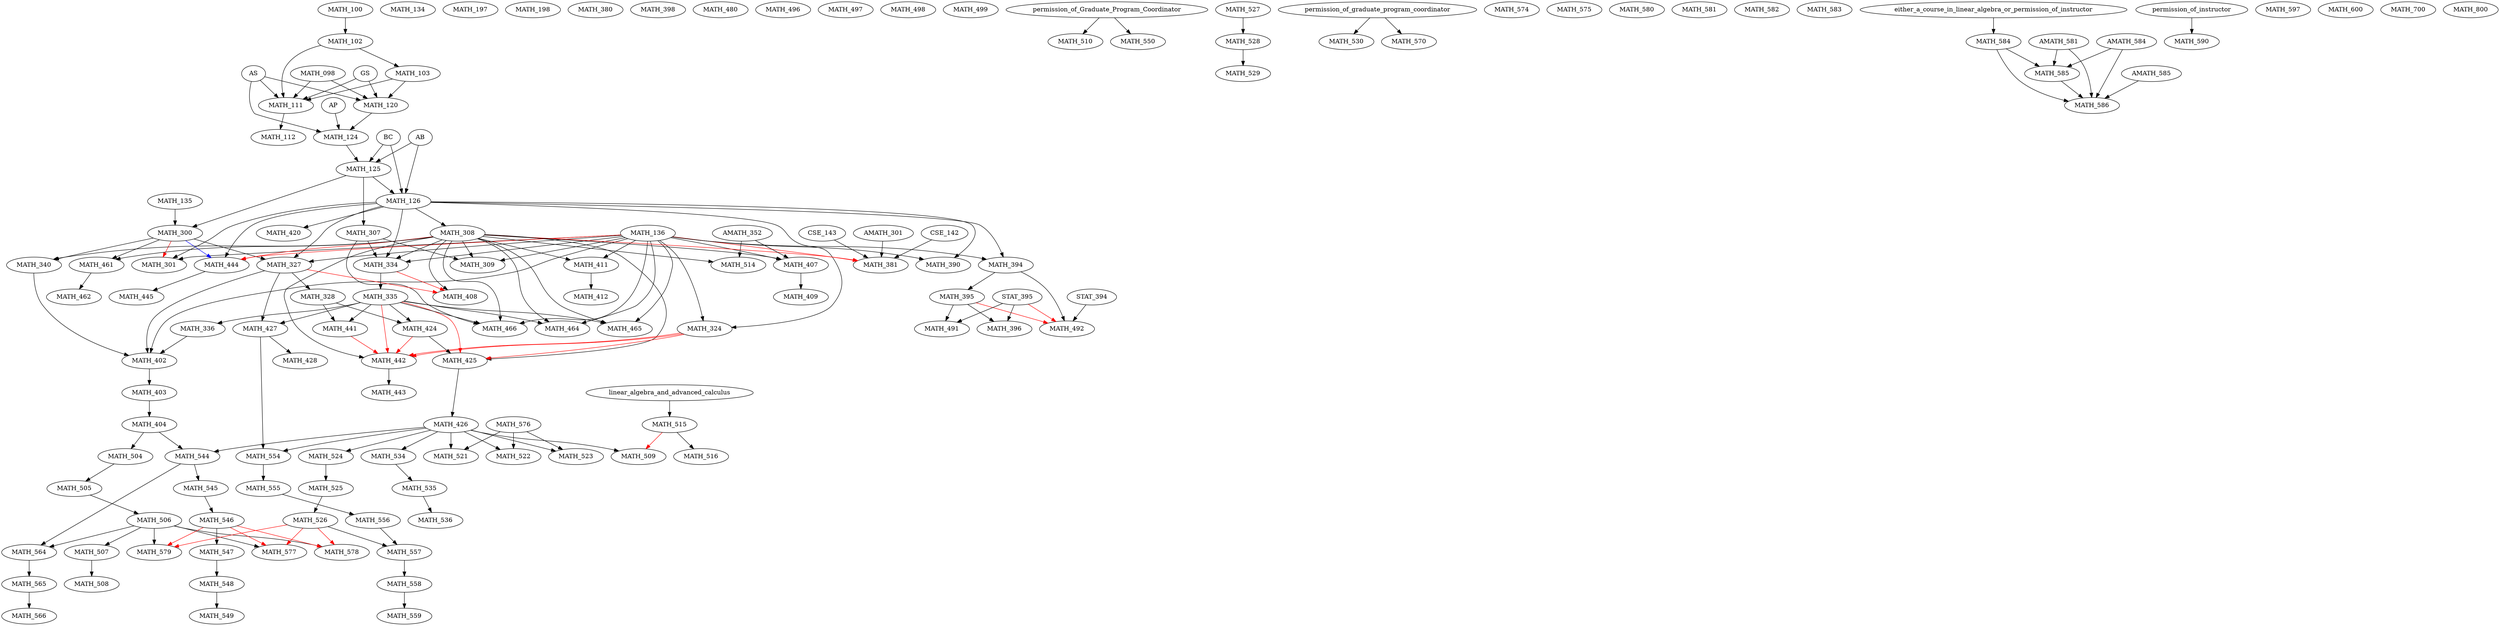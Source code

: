 digraph G {
    MATH_098;
    MATH_100;
    edge [color=black];
    MATH_100 -> MATH_102;
    edge [color=black];
    MATH_102 -> MATH_103;
    edge [color=black];
    MATH_098 -> MATH_111;
    MATH_102 -> MATH_111;
    MATH_103 -> MATH_111;
    GS -> MATH_111;
    AS -> MATH_111;
    edge [color=black];
    MATH_111 -> MATH_112;
    edge [color=black];
    MATH_098 -> MATH_120;
    MATH_103 -> MATH_120;
    GS -> MATH_120;
    AS -> MATH_120;
    edge [color=black];
    MATH_120 -> MATH_124;
    AS -> MATH_124;
    AP -> MATH_124;
    edge [color=black];
    MATH_124 -> MATH_125;
    AB -> MATH_125;
    BC -> MATH_125;
    edge [color=black];
    MATH_125 -> MATH_126;
    AB -> MATH_126;
    BC -> MATH_126;
    MATH_134;
    MATH_135;
    MATH_136;
    MATH_197;
    MATH_198;
    edge [color=black];
    MATH_125 -> MATH_300;
    MATH_135 -> MATH_300;
    edge [color=black];
    MATH_126 -> MATH_301;
    MATH_136 -> MATH_301;
    edge [color=red];
    MATH_300 -> MATH_301;
    edge [color=black];
    MATH_125 -> MATH_307;
    edge [color=black];
    MATH_126 -> MATH_308;
    edge [color=black];
    MATH_307 -> MATH_309;
    MATH_308 -> MATH_309;
    MATH_136 -> MATH_309;
    edge [color=black];
    MATH_126 -> MATH_324;
    MATH_136 -> MATH_324;
    edge [color=black];
    MATH_126 -> MATH_327;
    MATH_300 -> MATH_327;
    MATH_136 -> MATH_327;
    edge [color=black];
    MATH_327 -> MATH_328;
    edge [color=black];
    MATH_136 -> MATH_334;
    MATH_126 -> MATH_334;
    MATH_307 -> MATH_334;
    MATH_308 -> MATH_334;
    edge [color=black];
    MATH_334 -> MATH_335;
    edge [color=black];
    MATH_335 -> MATH_336;
    edge [color=black];
    MATH_300 -> MATH_340;
    MATH_308 -> MATH_340;
    MATH_380;
    edge [color=black];
    CSE_142 -> MATH_381;
    CSE_143 -> MATH_381;
    AMATH_301 -> MATH_381;
    edge [color=red];
    MATH_136 -> MATH_381;
    MATH_308 -> MATH_381;
    edge [color=black];
    MATH_126 -> MATH_390;
    MATH_136 -> MATH_390;
    edge [color=black];
    MATH_126 -> MATH_394;
    MATH_136 -> MATH_394;
    edge [color=black];
    MATH_394 -> MATH_395;
    edge [color=black];
    MATH_395 -> MATH_396;
    STAT_395 -> MATH_396;
    MATH_398;
    edge [color=black];
    MATH_136 -> MATH_402;
    MATH_327 -> MATH_402;
    MATH_336 -> MATH_402;
    MATH_340 -> MATH_402;
    edge [color=black];
    MATH_402 -> MATH_403;
    edge [color=black];
    MATH_403 -> MATH_404;
    edge [color=black];
    MATH_136 -> MATH_407;
    MATH_308 -> MATH_407;
    AMATH_352 -> MATH_407;
    edge [color=black];
    MATH_308 -> MATH_408;
    edge [color=red];
    MATH_327 -> MATH_408;
    MATH_334 -> MATH_408;
    edge [color=black];
    MATH_407 -> MATH_409;
    edge [color=black];
    MATH_136 -> MATH_411;
    MATH_308 -> MATH_411;
    edge [color=black];
    MATH_411 -> MATH_412;
    edge [color=black];
    MATH_126 -> MATH_420;
    edge [color=black];
    MATH_328 -> MATH_424;
    MATH_335 -> MATH_424;
    edge [color=black];
    MATH_308 -> MATH_425;
    MATH_424 -> MATH_425;
    edge [color=red];
    MATH_324 -> MATH_425;
    MATH_335 -> MATH_425;
    edge [color=black];
    MATH_425 -> MATH_426;
    edge [color=black];
    MATH_327 -> MATH_427;
    MATH_335 -> MATH_427;
    edge [color=black];
    MATH_427 -> MATH_428;
    edge [color=black];
    MATH_328 -> MATH_441;
    MATH_335 -> MATH_441;
    edge [color=black];
    MATH_308 -> MATH_442;
    edge [color=red];
    MATH_335 -> MATH_442;
    MATH_324 -> MATH_442;
    MATH_441 -> MATH_442;
    MATH_324 -> MATH_442;
    MATH_424 -> MATH_442;
    edge [color=black];
    MATH_442 -> MATH_443;
    edge [color=black];
    MATH_126 -> MATH_444;
    edge [color=red];
    MATH_136 -> MATH_444;
    MATH_308 -> MATH_444;
    edge [color=blue];
    MATH_300 -> MATH_444;
    edge [color=black];
    MATH_444 -> MATH_445;
    edge [color=black];
    MATH_300 -> MATH_461;
    MATH_308 -> MATH_461;
    edge [color=black];
    MATH_461 -> MATH_462;
    edge [color=black];
    MATH_136 -> MATH_464;
    MATH_308 -> MATH_464;
    MATH_335 -> MATH_464;
    edge [color=black];
    MATH_136 -> MATH_465;
    MATH_308 -> MATH_465;
    MATH_335 -> MATH_465;
    edge [color=black];
    MATH_136 -> MATH_466;
    MATH_307 -> MATH_466;
    MATH_308 -> MATH_466;
    MATH_335 -> MATH_466;
    MATH_480;
    edge [color=black];
    MATH_395 -> MATH_491;
    STAT_395 -> MATH_491;
    edge [color=black];
    MATH_394 -> MATH_492;
    STAT_394 -> MATH_492;
    edge [color=red];
    MATH_395 -> MATH_492;
    STAT_395 -> MATH_492;
    MATH_496;
    MATH_497;
    MATH_498;
    MATH_499;
    edge [color=black];
    MATH_404 -> MATH_504;
    edge [color=black];
    MATH_504 -> MATH_505;
    edge [color=black];
    MATH_505 -> MATH_506;
    edge [color=black];
    MATH_506 -> MATH_507;
    edge [color=black];
    MATH_507 -> MATH_508;
    edge [color=black];
    MATH_426 -> MATH_509;
    edge [color=red];
    MATH_515 -> MATH_509;
    edge [color=black];
    permission_of_Graduate_Program_Coordinator -> MATH_510;
    edge [color=black];
    MATH_308 -> MATH_514;
    AMATH_352 -> MATH_514;
    edge [color=black];
    linear_algebra_and_advanced_calculus -> MATH_515;
    edge [color=black];
    MATH_515 -> MATH_516;
    edge [color=black];
    MATH_426 -> MATH_521;
    MATH_576 -> MATH_521;
    edge [color=black];
    MATH_426 -> MATH_522;
    MATH_576 -> MATH_522;
    edge [color=black];
    MATH_426 -> MATH_523;
    MATH_576 -> MATH_523;
    edge [color=black];
    MATH_426 -> MATH_524;
    edge [color=black];
    MATH_524 -> MATH_525;
    edge [color=black];
    MATH_525 -> MATH_526;
    MATH_527;
    edge [color=black];
    MATH_527 -> MATH_528;
    edge [color=black];
    MATH_528 -> MATH_529;
    edge [color=black];
    permission_of_graduate_program_coordinator -> MATH_530;
    edge [color=black];
    MATH_426 -> MATH_534;
    edge [color=black];
    MATH_534 -> MATH_535;
    edge [color=black];
    MATH_535 -> MATH_536;
    edge [color=black];
    MATH_404 -> MATH_544;
    MATH_426 -> MATH_544;
    edge [color=black];
    MATH_544 -> MATH_545;
    edge [color=black];
    MATH_545 -> MATH_546;
    edge [color=black];
    MATH_546 -> MATH_547;
    edge [color=black];
    MATH_547 -> MATH_548;
    edge [color=black];
    MATH_548 -> MATH_549;
    edge [color=black];
    permission_of_Graduate_Program_Coordinator -> MATH_550;
    edge [color=black];
    MATH_426 -> MATH_554;
    MATH_427 -> MATH_554;
    edge [color=black];
    MATH_554 -> MATH_555;
    edge [color=black];
    MATH_555 -> MATH_556;
    edge [color=black];
    MATH_526 -> MATH_557;
    MATH_556 -> MATH_557;
    edge [color=black];
    MATH_557 -> MATH_558;
    edge [color=black];
    MATH_558 -> MATH_559;
    edge [color=black];
    MATH_506 -> MATH_564;
    MATH_544 -> MATH_564;
    edge [color=black];
    MATH_564 -> MATH_565;
    edge [color=black];
    MATH_565 -> MATH_566;
    edge [color=black];
    permission_of_graduate_program_coordinator -> MATH_570;
    MATH_574;
    MATH_575;
    MATH_576;
    edge [color=black];
    MATH_506 -> MATH_577;
    edge [color=red];
    MATH_526 -> MATH_577;
    MATH_546 -> MATH_577;
    edge [color=black];
    MATH_506 -> MATH_578;
    edge [color=red];
    MATH_526 -> MATH_578;
    MATH_546 -> MATH_578;
    edge [color=black];
    MATH_506 -> MATH_579;
    edge [color=red];
    MATH_526 -> MATH_579;
    MATH_546 -> MATH_579;
    MATH_580;
    MATH_581;
    MATH_582;
    MATH_583;
    edge [color=black];
    either_a_course_in_linear_algebra_or_permission_of_instructor -> MATH_584;
    edge [color=black];
    AMATH_581 -> MATH_585;
    AMATH_584 -> MATH_585;
    MATH_584 -> MATH_585;
    edge [color=black];
    AMATH_581 -> MATH_586;
    AMATH_584 -> MATH_586;
    MATH_584 -> MATH_586;
    AMATH_585 -> MATH_586;
    MATH_585 -> MATH_586;
    edge [color=black];
    permission_of_instructor -> MATH_590;
    MATH_597;
    MATH_600;
    MATH_700;
    MATH_800;
}
